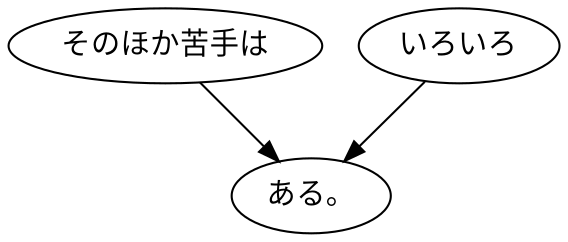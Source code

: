 digraph graph6520 {
	node0 [label="そのほか苦手は"];
	node1 [label="いろいろ"];
	node2 [label="ある。"];
	node0 -> node2;
	node1 -> node2;
}

